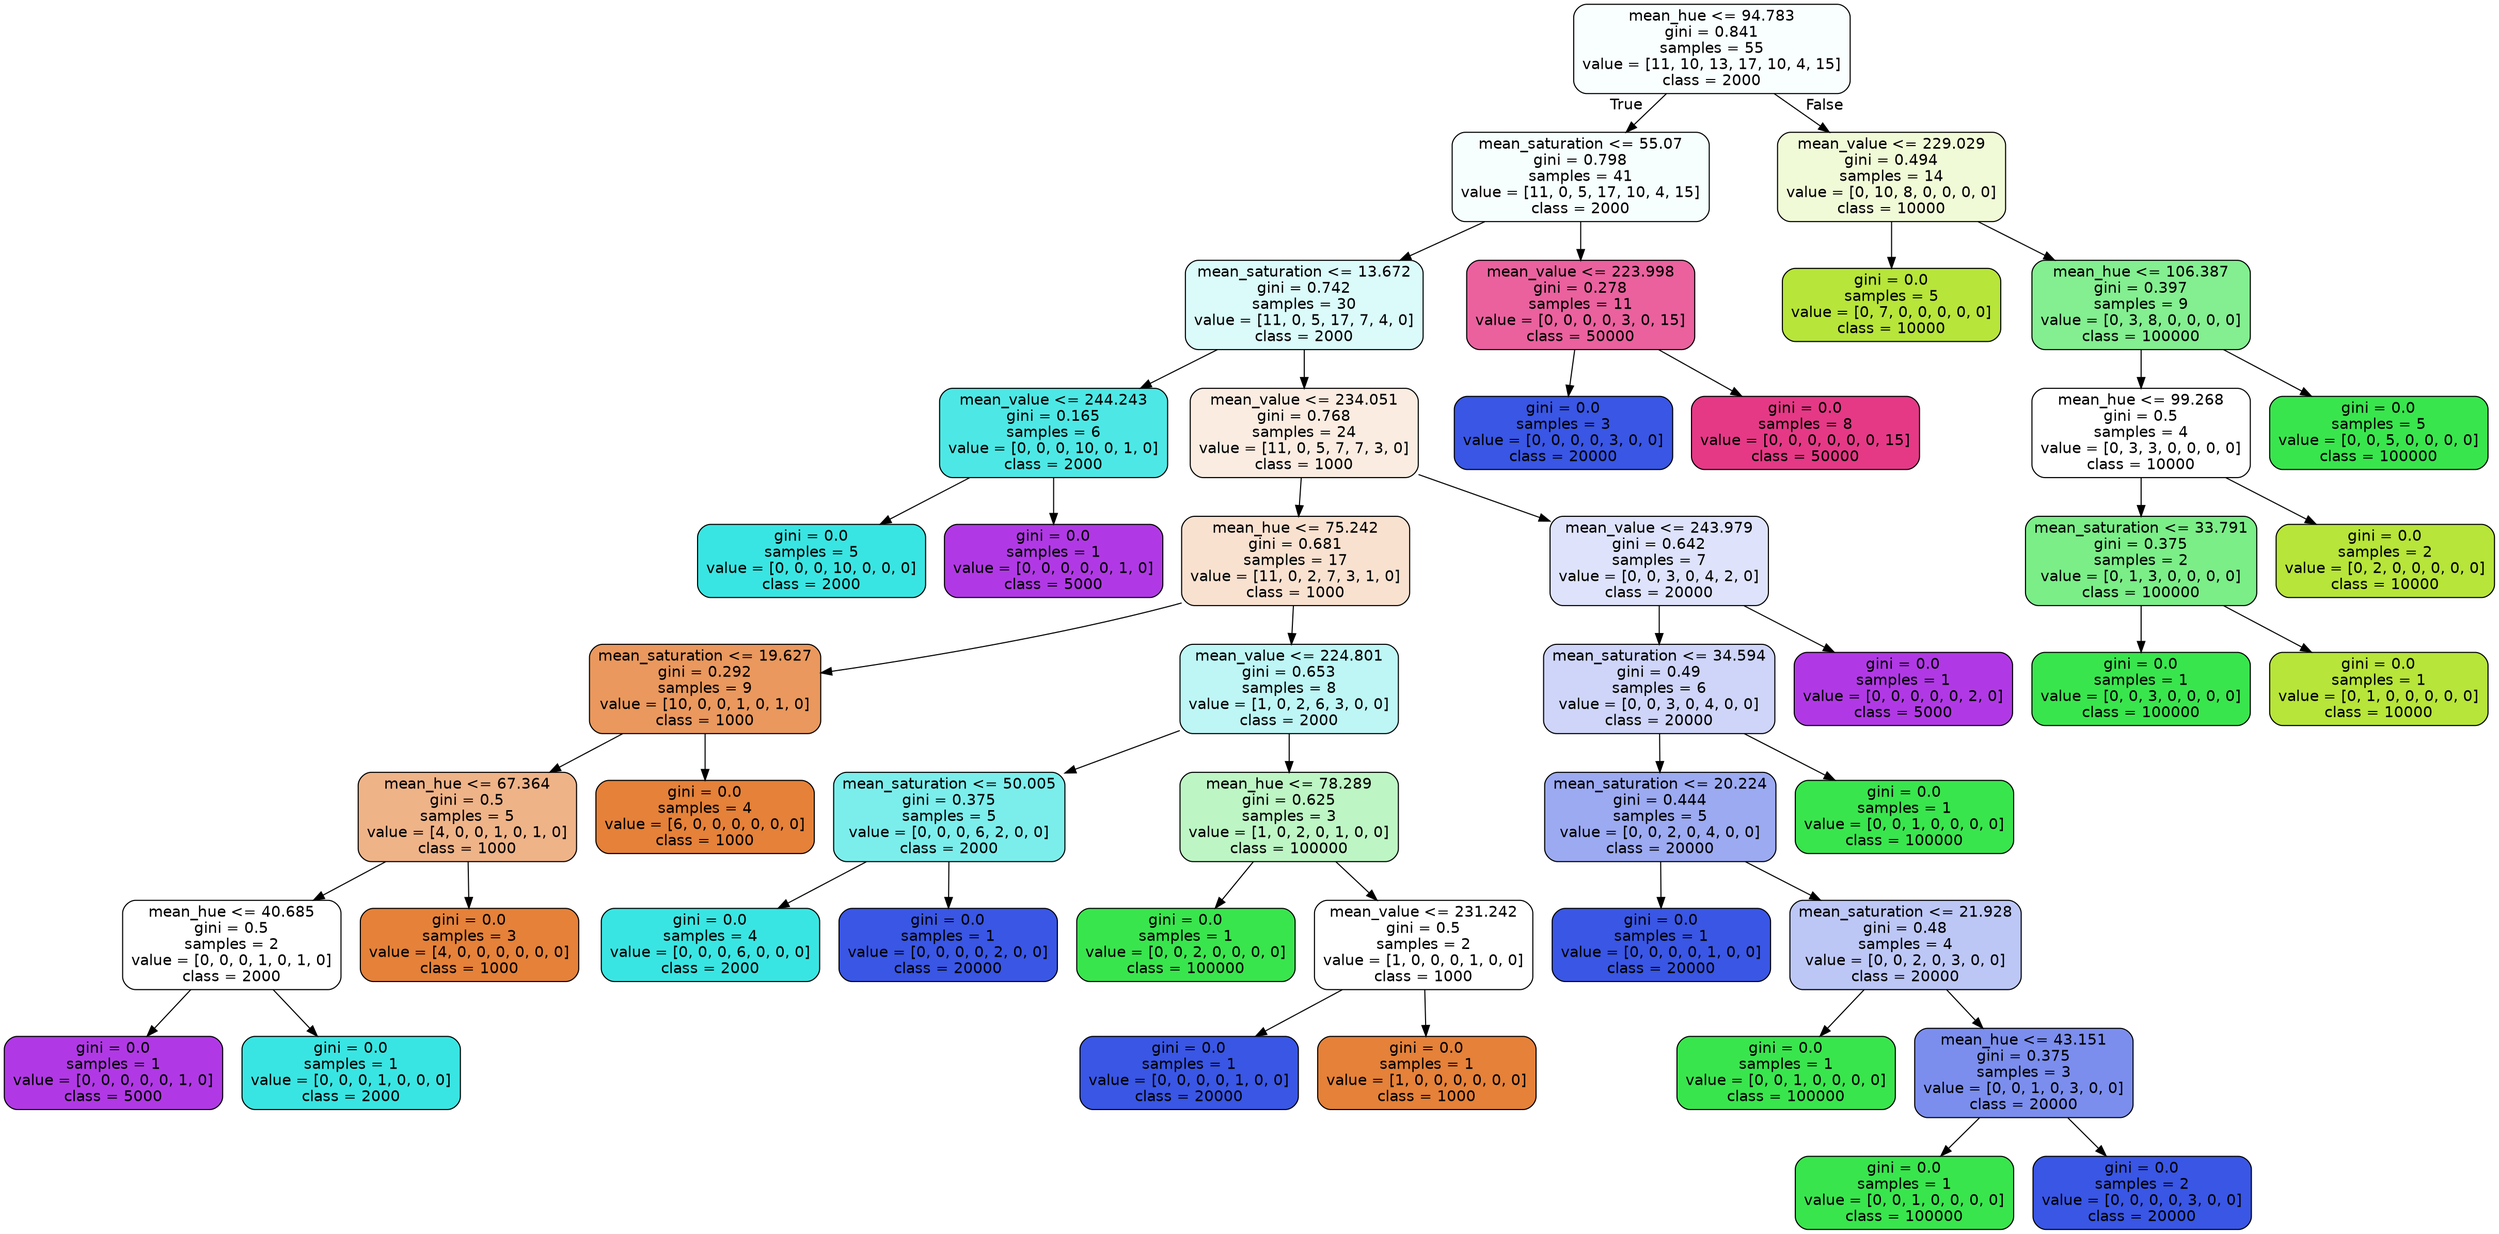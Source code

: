 digraph Tree {
node [shape=box, style="filled, rounded", color="black", fontname="helvetica"] ;
edge [fontname="helvetica"] ;
0 [label="mean_hue <= 94.783\ngini = 0.841\nsamples = 55\nvalue = [11, 10, 13, 17, 10, 4, 15]\nclass = 2000", fillcolor="#f9fefe"] ;
1 [label="mean_saturation <= 55.07\ngini = 0.798\nsamples = 41\nvalue = [11, 0, 5, 17, 10, 4, 15]\nclass = 2000", fillcolor="#f7fefe"] ;
0 -> 1 [labeldistance=2.5, labelangle=45, headlabel="True"] ;
2 [label="mean_saturation <= 13.672\ngini = 0.742\nsamples = 30\nvalue = [11, 0, 5, 17, 7, 4, 0]\nclass = 2000", fillcolor="#dbfafa"] ;
1 -> 2 ;
3 [label="mean_value <= 244.243\ngini = 0.165\nsamples = 6\nvalue = [0, 0, 0, 10, 0, 1, 0]\nclass = 2000", fillcolor="#4de8e5"] ;
2 -> 3 ;
4 [label="gini = 0.0\nsamples = 5\nvalue = [0, 0, 0, 10, 0, 0, 0]\nclass = 2000", fillcolor="#39e5e2"] ;
3 -> 4 ;
5 [label="gini = 0.0\nsamples = 1\nvalue = [0, 0, 0, 0, 0, 1, 0]\nclass = 5000", fillcolor="#b139e5"] ;
3 -> 5 ;
6 [label="mean_value <= 234.051\ngini = 0.768\nsamples = 24\nvalue = [11, 0, 5, 7, 7, 3, 0]\nclass = 1000", fillcolor="#fbece1"] ;
2 -> 6 ;
7 [label="mean_hue <= 75.242\ngini = 0.681\nsamples = 17\nvalue = [11, 0, 2, 7, 3, 1, 0]\nclass = 1000", fillcolor="#f9e1d0"] ;
6 -> 7 ;
8 [label="mean_saturation <= 19.627\ngini = 0.292\nsamples = 9\nvalue = [10, 0, 0, 1, 0, 1, 0]\nclass = 1000", fillcolor="#ea985d"] ;
7 -> 8 ;
9 [label="mean_hue <= 67.364\ngini = 0.5\nsamples = 5\nvalue = [4, 0, 0, 1, 0, 1, 0]\nclass = 1000", fillcolor="#efb388"] ;
8 -> 9 ;
10 [label="mean_hue <= 40.685\ngini = 0.5\nsamples = 2\nvalue = [0, 0, 0, 1, 0, 1, 0]\nclass = 2000", fillcolor="#ffffff"] ;
9 -> 10 ;
11 [label="gini = 0.0\nsamples = 1\nvalue = [0, 0, 0, 0, 0, 1, 0]\nclass = 5000", fillcolor="#b139e5"] ;
10 -> 11 ;
12 [label="gini = 0.0\nsamples = 1\nvalue = [0, 0, 0, 1, 0, 0, 0]\nclass = 2000", fillcolor="#39e5e2"] ;
10 -> 12 ;
13 [label="gini = 0.0\nsamples = 3\nvalue = [4, 0, 0, 0, 0, 0, 0]\nclass = 1000", fillcolor="#e58139"] ;
9 -> 13 ;
14 [label="gini = 0.0\nsamples = 4\nvalue = [6, 0, 0, 0, 0, 0, 0]\nclass = 1000", fillcolor="#e58139"] ;
8 -> 14 ;
15 [label="mean_value <= 224.801\ngini = 0.653\nsamples = 8\nvalue = [1, 0, 2, 6, 3, 0, 0]\nclass = 2000", fillcolor="#bdf6f5"] ;
7 -> 15 ;
16 [label="mean_saturation <= 50.005\ngini = 0.375\nsamples = 5\nvalue = [0, 0, 0, 6, 2, 0, 0]\nclass = 2000", fillcolor="#7beeec"] ;
15 -> 16 ;
17 [label="gini = 0.0\nsamples = 4\nvalue = [0, 0, 0, 6, 0, 0, 0]\nclass = 2000", fillcolor="#39e5e2"] ;
16 -> 17 ;
18 [label="gini = 0.0\nsamples = 1\nvalue = [0, 0, 0, 0, 2, 0, 0]\nclass = 20000", fillcolor="#3956e5"] ;
16 -> 18 ;
19 [label="mean_hue <= 78.289\ngini = 0.625\nsamples = 3\nvalue = [1, 0, 2, 0, 1, 0, 0]\nclass = 100000", fillcolor="#bdf6c4"] ;
15 -> 19 ;
20 [label="gini = 0.0\nsamples = 1\nvalue = [0, 0, 2, 0, 0, 0, 0]\nclass = 100000", fillcolor="#39e54d"] ;
19 -> 20 ;
21 [label="mean_value <= 231.242\ngini = 0.5\nsamples = 2\nvalue = [1, 0, 0, 0, 1, 0, 0]\nclass = 1000", fillcolor="#ffffff"] ;
19 -> 21 ;
22 [label="gini = 0.0\nsamples = 1\nvalue = [0, 0, 0, 0, 1, 0, 0]\nclass = 20000", fillcolor="#3956e5"] ;
21 -> 22 ;
23 [label="gini = 0.0\nsamples = 1\nvalue = [1, 0, 0, 0, 0, 0, 0]\nclass = 1000", fillcolor="#e58139"] ;
21 -> 23 ;
24 [label="mean_value <= 243.979\ngini = 0.642\nsamples = 7\nvalue = [0, 0, 3, 0, 4, 2, 0]\nclass = 20000", fillcolor="#dee3fb"] ;
6 -> 24 ;
25 [label="mean_saturation <= 34.594\ngini = 0.49\nsamples = 6\nvalue = [0, 0, 3, 0, 4, 0, 0]\nclass = 20000", fillcolor="#ced5f8"] ;
24 -> 25 ;
26 [label="mean_saturation <= 20.224\ngini = 0.444\nsamples = 5\nvalue = [0, 0, 2, 0, 4, 0, 0]\nclass = 20000", fillcolor="#9caaf2"] ;
25 -> 26 ;
27 [label="gini = 0.0\nsamples = 1\nvalue = [0, 0, 0, 0, 1, 0, 0]\nclass = 20000", fillcolor="#3956e5"] ;
26 -> 27 ;
28 [label="mean_saturation <= 21.928\ngini = 0.48\nsamples = 4\nvalue = [0, 0, 2, 0, 3, 0, 0]\nclass = 20000", fillcolor="#bdc7f6"] ;
26 -> 28 ;
29 [label="gini = 0.0\nsamples = 1\nvalue = [0, 0, 1, 0, 0, 0, 0]\nclass = 100000", fillcolor="#39e54d"] ;
28 -> 29 ;
30 [label="mean_hue <= 43.151\ngini = 0.375\nsamples = 3\nvalue = [0, 0, 1, 0, 3, 0, 0]\nclass = 20000", fillcolor="#7b8eee"] ;
28 -> 30 ;
31 [label="gini = 0.0\nsamples = 1\nvalue = [0, 0, 1, 0, 0, 0, 0]\nclass = 100000", fillcolor="#39e54d"] ;
30 -> 31 ;
32 [label="gini = 0.0\nsamples = 2\nvalue = [0, 0, 0, 0, 3, 0, 0]\nclass = 20000", fillcolor="#3956e5"] ;
30 -> 32 ;
33 [label="gini = 0.0\nsamples = 1\nvalue = [0, 0, 1, 0, 0, 0, 0]\nclass = 100000", fillcolor="#39e54d"] ;
25 -> 33 ;
34 [label="gini = 0.0\nsamples = 1\nvalue = [0, 0, 0, 0, 0, 2, 0]\nclass = 5000", fillcolor="#b139e5"] ;
24 -> 34 ;
35 [label="mean_value <= 223.998\ngini = 0.278\nsamples = 11\nvalue = [0, 0, 0, 0, 3, 0, 15]\nclass = 50000", fillcolor="#ea619e"] ;
1 -> 35 ;
36 [label="gini = 0.0\nsamples = 3\nvalue = [0, 0, 0, 0, 3, 0, 0]\nclass = 20000", fillcolor="#3956e5"] ;
35 -> 36 ;
37 [label="gini = 0.0\nsamples = 8\nvalue = [0, 0, 0, 0, 0, 0, 15]\nclass = 50000", fillcolor="#e53986"] ;
35 -> 37 ;
38 [label="mean_value <= 229.029\ngini = 0.494\nsamples = 14\nvalue = [0, 10, 8, 0, 0, 0, 0]\nclass = 10000", fillcolor="#f1fad7"] ;
0 -> 38 [labeldistance=2.5, labelangle=-45, headlabel="False"] ;
39 [label="gini = 0.0\nsamples = 5\nvalue = [0, 7, 0, 0, 0, 0, 0]\nclass = 10000", fillcolor="#b7e539"] ;
38 -> 39 ;
40 [label="mean_hue <= 106.387\ngini = 0.397\nsamples = 9\nvalue = [0, 3, 8, 0, 0, 0, 0]\nclass = 100000", fillcolor="#83ef90"] ;
38 -> 40 ;
41 [label="mean_hue <= 99.268\ngini = 0.5\nsamples = 4\nvalue = [0, 3, 3, 0, 0, 0, 0]\nclass = 10000", fillcolor="#ffffff"] ;
40 -> 41 ;
42 [label="mean_saturation <= 33.791\ngini = 0.375\nsamples = 2\nvalue = [0, 1, 3, 0, 0, 0, 0]\nclass = 100000", fillcolor="#7bee88"] ;
41 -> 42 ;
43 [label="gini = 0.0\nsamples = 1\nvalue = [0, 0, 3, 0, 0, 0, 0]\nclass = 100000", fillcolor="#39e54d"] ;
42 -> 43 ;
44 [label="gini = 0.0\nsamples = 1\nvalue = [0, 1, 0, 0, 0, 0, 0]\nclass = 10000", fillcolor="#b7e539"] ;
42 -> 44 ;
45 [label="gini = 0.0\nsamples = 2\nvalue = [0, 2, 0, 0, 0, 0, 0]\nclass = 10000", fillcolor="#b7e539"] ;
41 -> 45 ;
46 [label="gini = 0.0\nsamples = 5\nvalue = [0, 0, 5, 0, 0, 0, 0]\nclass = 100000", fillcolor="#39e54d"] ;
40 -> 46 ;
}